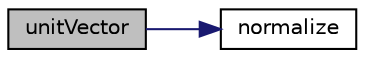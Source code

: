 digraph "unitVector"
{
 // LATEX_PDF_SIZE
  edge [fontname="Helvetica",fontsize="10",labelfontname="Helvetica",labelfontsize="10"];
  node [fontname="Helvetica",fontsize="10",shape=record];
  rankdir="LR";
  Node1 [label="unitVector",height=0.2,width=0.4,color="black", fillcolor="grey75", style="filled", fontcolor="black",tooltip=" "];
  Node1 -> Node2 [color="midnightblue",fontsize="10",style="solid",fontname="Helvetica"];
  Node2 [label="normalize",height=0.2,width=0.4,color="black", fillcolor="white", style="filled",URL="$tripleFwd_8hpp.html#aac73338fc91e70834f04d7c806628ac5",tooltip=" "];
}
